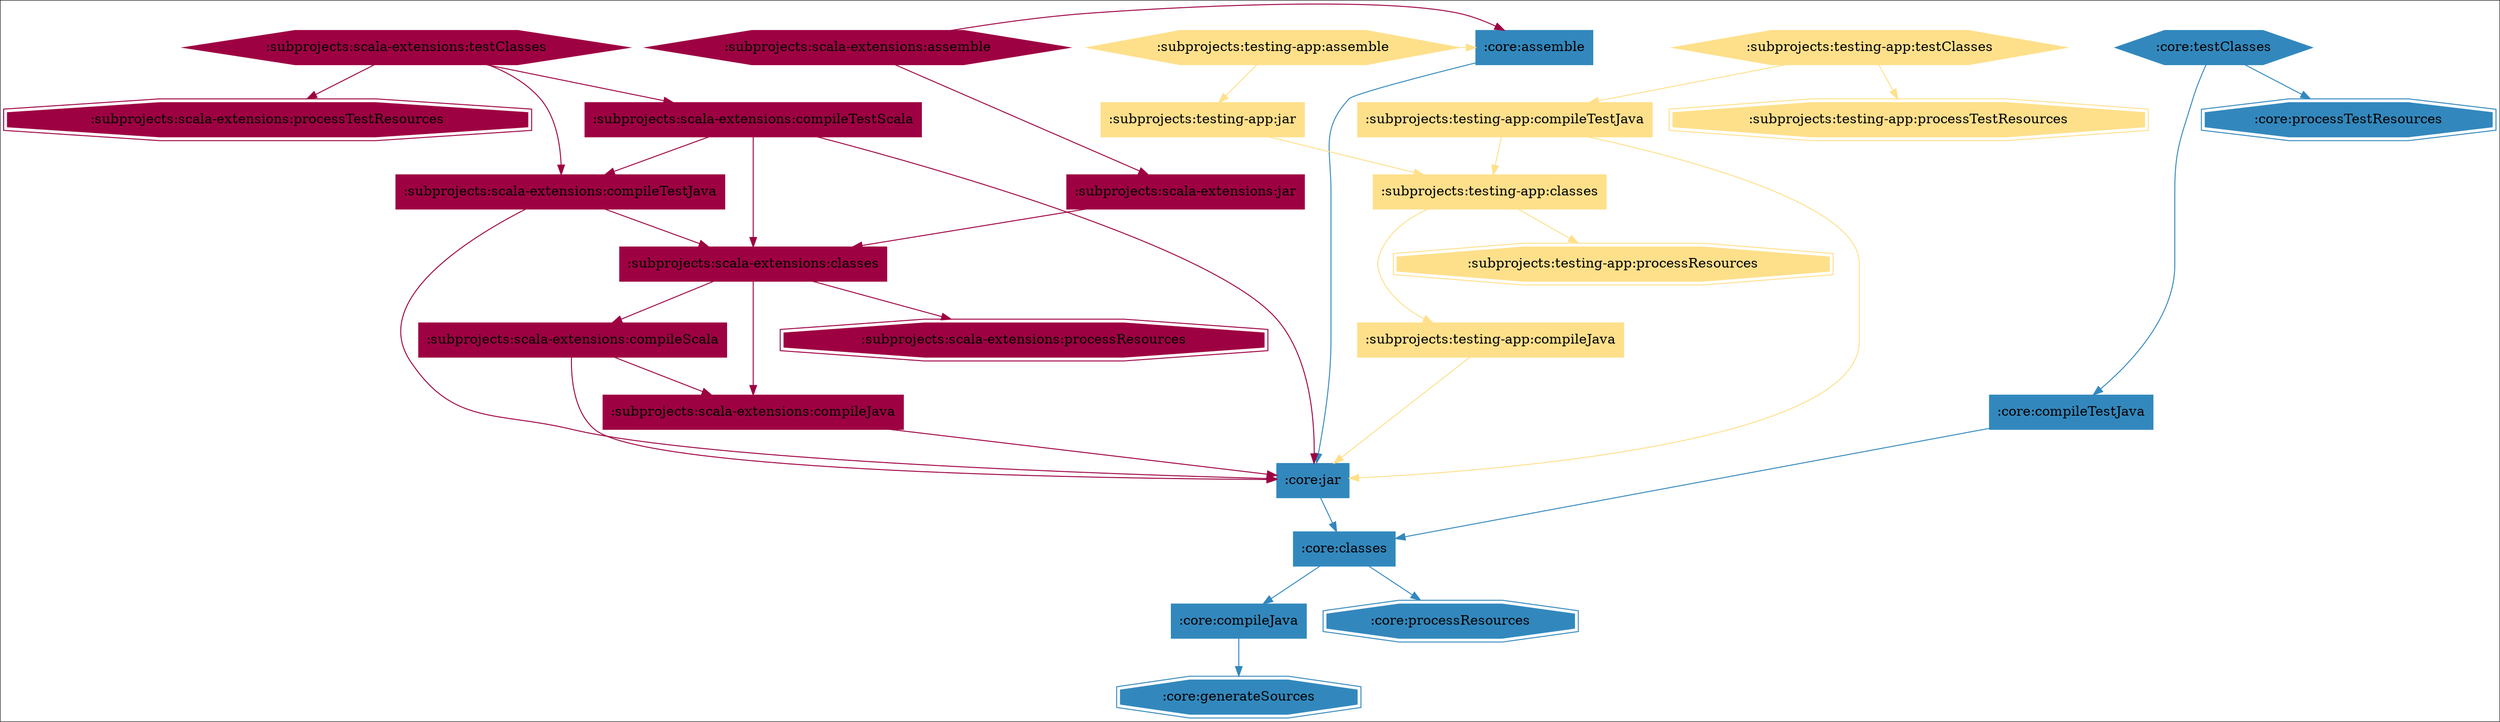 digraph compile { 
colorscheme=spectral11;
":core:assemble" -> ":core:jar" [colorscheme="spectral11",color=10];
":core:assemble" [shape="box",colorscheme="spectral11",style=filled,color=10];
":core:jar" -> ":core:classes" [colorscheme="spectral11",color=10];
":core:jar" [shape="box",colorscheme="spectral11",style=filled,color=10];
":core:classes" -> ":core:compileJava" [colorscheme="spectral11",color=10];
":core:classes" -> ":core:processResources" [colorscheme="spectral11",color=10];
":core:classes" [shape="box",colorscheme="spectral11",style=filled,color=10];
":core:compileJava" -> ":core:generateSources" [colorscheme="spectral11",color=10];
":core:compileJava" [shape="box",colorscheme="spectral11",style=filled,color=10];
":core:processResources" [shape="doubleoctagon",colorscheme="spectral11",style=filled,color=10];
":core:generateSources" [shape="doubleoctagon",colorscheme="spectral11",style=filled,color=10];
":subprojects:scala-extensions:assemble" -> ":core:assemble" [colorscheme="spectral11",color=1];
":subprojects:scala-extensions:assemble" -> ":subprojects:scala-extensions:jar" [colorscheme="spectral11",color=1];
":subprojects:scala-extensions:assemble" [shape="hexagon",colorscheme="spectral11",style=filled,color=1];
":core:assemble" [shape="box",colorscheme="spectral11",style=filled,color=10];
":subprojects:scala-extensions:jar" -> ":subprojects:scala-extensions:classes" [colorscheme="spectral11",color=1];
":subprojects:scala-extensions:jar" [shape="box",colorscheme="spectral11",style=filled,color=1];
":core:jar" [shape="box",colorscheme="spectral11",style=filled,color=10];
":subprojects:scala-extensions:classes" -> ":subprojects:scala-extensions:compileJava" [colorscheme="spectral11",color=1];
":subprojects:scala-extensions:classes" -> ":subprojects:scala-extensions:compileScala" [colorscheme="spectral11",color=1];
":subprojects:scala-extensions:classes" -> ":subprojects:scala-extensions:processResources" [colorscheme="spectral11",color=1];
":subprojects:scala-extensions:classes" [shape="box",colorscheme="spectral11",style=filled,color=1];
":core:classes" [shape="box",colorscheme="spectral11",style=filled,color=10];
":subprojects:scala-extensions:compileJava" -> ":core:jar" [colorscheme="spectral11",color=1];
":subprojects:scala-extensions:compileJava" [shape="box",colorscheme="spectral11",style=filled,color=1];
":subprojects:scala-extensions:compileScala" -> ":core:jar" [colorscheme="spectral11",color=1];
":subprojects:scala-extensions:compileScala" -> ":subprojects:scala-extensions:compileJava" [colorscheme="spectral11",color=1];
":subprojects:scala-extensions:compileScala" [shape="box",colorscheme="spectral11",style=filled,color=1];
":subprojects:scala-extensions:processResources" [shape="doubleoctagon",colorscheme="spectral11",style=filled,color=1];
":core:compileJava" [shape="box",colorscheme="spectral11",style=filled,color=10];
":core:processResources" [shape="doubleoctagon",colorscheme="spectral11",style=filled,color=10];
":core:jar" [shape="box",colorscheme="spectral11",style=filled,color=10];
":core:jar" [shape="box",colorscheme="spectral11",style=filled,color=10];
":subprojects:scala-extensions:compileJava" [shape="box",colorscheme="spectral11",style=filled,color=1];
":core:generateSources" [shape="doubleoctagon",colorscheme="spectral11",style=filled,color=10];
":core:classes" [shape="box",colorscheme="spectral11",style=filled,color=10];
":core:classes" [shape="box",colorscheme="spectral11",style=filled,color=10];
":core:jar" [shape="box",colorscheme="spectral11",style=filled,color=10];
":core:compileJava" [shape="box",colorscheme="spectral11",style=filled,color=10];
":core:processResources" [shape="doubleoctagon",colorscheme="spectral11",style=filled,color=10];
":core:compileJava" [shape="box",colorscheme="spectral11",style=filled,color=10];
":core:processResources" [shape="doubleoctagon",colorscheme="spectral11",style=filled,color=10];
":core:classes" [shape="box",colorscheme="spectral11",style=filled,color=10];
":core:generateSources" [shape="doubleoctagon",colorscheme="spectral11",style=filled,color=10];
":core:generateSources" [shape="doubleoctagon",colorscheme="spectral11",style=filled,color=10];
":core:compileJava" [shape="box",colorscheme="spectral11",style=filled,color=10];
":core:processResources" [shape="doubleoctagon",colorscheme="spectral11",style=filled,color=10];
":core:generateSources" [shape="doubleoctagon",colorscheme="spectral11",style=filled,color=10];
":subprojects:testing-app:assemble" -> ":core:assemble" [colorscheme="spectral11",color=5];
":subprojects:testing-app:assemble" -> ":subprojects:testing-app:jar" [colorscheme="spectral11",color=5];
":subprojects:testing-app:assemble" [shape="hexagon",colorscheme="spectral11",style=filled,color=5];
":core:assemble" [shape="box",colorscheme="spectral11",style=filled,color=10];
":subprojects:testing-app:jar" -> ":subprojects:testing-app:classes" [colorscheme="spectral11",color=5];
":subprojects:testing-app:jar" [shape="box",colorscheme="spectral11",style=filled,color=5];
":core:jar" [shape="box",colorscheme="spectral11",style=filled,color=10];
":subprojects:testing-app:classes" -> ":subprojects:testing-app:compileJava" [colorscheme="spectral11",color=5];
":subprojects:testing-app:classes" -> ":subprojects:testing-app:processResources" [colorscheme="spectral11",color=5];
":subprojects:testing-app:classes" [shape="box",colorscheme="spectral11",style=filled,color=5];
":core:classes" [shape="box",colorscheme="spectral11",style=filled,color=10];
":subprojects:testing-app:compileJava" -> ":core:jar" [colorscheme="spectral11",color=5];
":subprojects:testing-app:compileJava" [shape="box",colorscheme="spectral11",style=filled,color=5];
":subprojects:testing-app:processResources" [shape="doubleoctagon",colorscheme="spectral11",style=filled,color=5];
":core:compileJava" [shape="box",colorscheme="spectral11",style=filled,color=10];
":core:processResources" [shape="doubleoctagon",colorscheme="spectral11",style=filled,color=10];
":core:jar" [shape="box",colorscheme="spectral11",style=filled,color=10];
":core:generateSources" [shape="doubleoctagon",colorscheme="spectral11",style=filled,color=10];
":core:classes" [shape="box",colorscheme="spectral11",style=filled,color=10];
":core:compileJava" [shape="box",colorscheme="spectral11",style=filled,color=10];
":core:processResources" [shape="doubleoctagon",colorscheme="spectral11",style=filled,color=10];
":core:generateSources" [shape="doubleoctagon",colorscheme="spectral11",style=filled,color=10];
":core:testClasses" -> ":core:compileTestJava" [colorscheme="spectral11",color=10];
":core:testClasses" -> ":core:processTestResources" [colorscheme="spectral11",color=10];
":core:testClasses" [shape="hexagon",colorscheme="spectral11",style=filled,color=10];
":core:compileTestJava" -> ":core:classes" [colorscheme="spectral11",color=10];
":core:compileTestJava" [shape="box",colorscheme="spectral11",style=filled,color=10];
":core:processTestResources" [shape="doubleoctagon",colorscheme="spectral11",style=filled,color=10];
":core:classes" [shape="box",colorscheme="spectral11",style=filled,color=10];
":core:compileJava" [shape="box",colorscheme="spectral11",style=filled,color=10];
":core:processResources" [shape="doubleoctagon",colorscheme="spectral11",style=filled,color=10];
":core:generateSources" [shape="doubleoctagon",colorscheme="spectral11",style=filled,color=10];
":subprojects:scala-extensions:testClasses" -> ":subprojects:scala-extensions:compileTestJava" [colorscheme="spectral11",color=1];
":subprojects:scala-extensions:testClasses" -> ":subprojects:scala-extensions:compileTestScala" [colorscheme="spectral11",color=1];
":subprojects:scala-extensions:testClasses" -> ":subprojects:scala-extensions:processTestResources" [colorscheme="spectral11",color=1];
":subprojects:scala-extensions:testClasses" [shape="hexagon",colorscheme="spectral11",style=filled,color=1];
":subprojects:scala-extensions:compileTestJava" -> ":core:jar" [colorscheme="spectral11",color=1];
":subprojects:scala-extensions:compileTestJava" -> ":subprojects:scala-extensions:classes" [colorscheme="spectral11",color=1];
":subprojects:scala-extensions:compileTestJava" [shape="box",colorscheme="spectral11",style=filled,color=1];
":subprojects:scala-extensions:compileTestScala" -> ":core:jar" [colorscheme="spectral11",color=1];
":subprojects:scala-extensions:compileTestScala" -> ":subprojects:scala-extensions:classes" [colorscheme="spectral11",color=1];
":subprojects:scala-extensions:compileTestScala" -> ":subprojects:scala-extensions:compileTestJava" [colorscheme="spectral11",color=1];
":subprojects:scala-extensions:compileTestScala" [shape="box",colorscheme="spectral11",style=filled,color=1];
":subprojects:scala-extensions:processTestResources" [shape="doubleoctagon",colorscheme="spectral11",style=filled,color=1];
":core:jar" [shape="box",colorscheme="spectral11",style=filled,color=10];
":subprojects:scala-extensions:classes" [shape="box",colorscheme="spectral11",style=filled,color=1];
":core:jar" [shape="box",colorscheme="spectral11",style=filled,color=10];
":subprojects:scala-extensions:classes" [shape="box",colorscheme="spectral11",style=filled,color=1];
":subprojects:scala-extensions:compileTestJava" [shape="box",colorscheme="spectral11",style=filled,color=1];
":core:classes" [shape="box",colorscheme="spectral11",style=filled,color=10];
":subprojects:scala-extensions:compileJava" [shape="box",colorscheme="spectral11",style=filled,color=1];
":subprojects:scala-extensions:compileScala" [shape="box",colorscheme="spectral11",style=filled,color=1];
":subprojects:scala-extensions:processResources" [shape="doubleoctagon",colorscheme="spectral11",style=filled,color=1];
":core:classes" [shape="box",colorscheme="spectral11",style=filled,color=10];
":subprojects:scala-extensions:compileJava" [shape="box",colorscheme="spectral11",style=filled,color=1];
":subprojects:scala-extensions:compileScala" [shape="box",colorscheme="spectral11",style=filled,color=1];
":subprojects:scala-extensions:processResources" [shape="doubleoctagon",colorscheme="spectral11",style=filled,color=1];
":core:jar" [shape="box",colorscheme="spectral11",style=filled,color=10];
":subprojects:scala-extensions:classes" [shape="box",colorscheme="spectral11",style=filled,color=1];
":core:compileJava" [shape="box",colorscheme="spectral11",style=filled,color=10];
":core:processResources" [shape="doubleoctagon",colorscheme="spectral11",style=filled,color=10];
":core:jar" [shape="box",colorscheme="spectral11",style=filled,color=10];
":core:jar" [shape="box",colorscheme="spectral11",style=filled,color=10];
":subprojects:scala-extensions:compileJava" [shape="box",colorscheme="spectral11",style=filled,color=1];
":core:compileJava" [shape="box",colorscheme="spectral11",style=filled,color=10];
":core:processResources" [shape="doubleoctagon",colorscheme="spectral11",style=filled,color=10];
":core:jar" [shape="box",colorscheme="spectral11",style=filled,color=10];
":core:jar" [shape="box",colorscheme="spectral11",style=filled,color=10];
":subprojects:scala-extensions:compileJava" [shape="box",colorscheme="spectral11",style=filled,color=1];
":core:classes" [shape="box",colorscheme="spectral11",style=filled,color=10];
":subprojects:scala-extensions:compileJava" [shape="box",colorscheme="spectral11",style=filled,color=1];
":subprojects:scala-extensions:compileScala" [shape="box",colorscheme="spectral11",style=filled,color=1];
":subprojects:scala-extensions:processResources" [shape="doubleoctagon",colorscheme="spectral11",style=filled,color=1];
":core:generateSources" [shape="doubleoctagon",colorscheme="spectral11",style=filled,color=10];
":core:classes" [shape="box",colorscheme="spectral11",style=filled,color=10];
":core:classes" [shape="box",colorscheme="spectral11",style=filled,color=10];
":core:jar" [shape="box",colorscheme="spectral11",style=filled,color=10];
":core:generateSources" [shape="doubleoctagon",colorscheme="spectral11",style=filled,color=10];
":core:classes" [shape="box",colorscheme="spectral11",style=filled,color=10];
":core:classes" [shape="box",colorscheme="spectral11",style=filled,color=10];
":core:jar" [shape="box",colorscheme="spectral11",style=filled,color=10];
":core:compileJava" [shape="box",colorscheme="spectral11",style=filled,color=10];
":core:processResources" [shape="doubleoctagon",colorscheme="spectral11",style=filled,color=10];
":core:jar" [shape="box",colorscheme="spectral11",style=filled,color=10];
":core:jar" [shape="box",colorscheme="spectral11",style=filled,color=10];
":subprojects:scala-extensions:compileJava" [shape="box",colorscheme="spectral11",style=filled,color=1];
":core:compileJava" [shape="box",colorscheme="spectral11",style=filled,color=10];
":core:processResources" [shape="doubleoctagon",colorscheme="spectral11",style=filled,color=10];
":core:compileJava" [shape="box",colorscheme="spectral11",style=filled,color=10];
":core:processResources" [shape="doubleoctagon",colorscheme="spectral11",style=filled,color=10];
":core:classes" [shape="box",colorscheme="spectral11",style=filled,color=10];
":core:compileJava" [shape="box",colorscheme="spectral11",style=filled,color=10];
":core:processResources" [shape="doubleoctagon",colorscheme="spectral11",style=filled,color=10];
":core:compileJava" [shape="box",colorscheme="spectral11",style=filled,color=10];
":core:processResources" [shape="doubleoctagon",colorscheme="spectral11",style=filled,color=10];
":core:classes" [shape="box",colorscheme="spectral11",style=filled,color=10];
":core:generateSources" [shape="doubleoctagon",colorscheme="spectral11",style=filled,color=10];
":core:classes" [shape="box",colorscheme="spectral11",style=filled,color=10];
":core:classes" [shape="box",colorscheme="spectral11",style=filled,color=10];
":core:jar" [shape="box",colorscheme="spectral11",style=filled,color=10];
":core:generateSources" [shape="doubleoctagon",colorscheme="spectral11",style=filled,color=10];
":core:generateSources" [shape="doubleoctagon",colorscheme="spectral11",style=filled,color=10];
":core:compileJava" [shape="box",colorscheme="spectral11",style=filled,color=10];
":core:processResources" [shape="doubleoctagon",colorscheme="spectral11",style=filled,color=10];
":core:generateSources" [shape="doubleoctagon",colorscheme="spectral11",style=filled,color=10];
":core:generateSources" [shape="doubleoctagon",colorscheme="spectral11",style=filled,color=10];
":core:compileJava" [shape="box",colorscheme="spectral11",style=filled,color=10];
":core:processResources" [shape="doubleoctagon",colorscheme="spectral11",style=filled,color=10];
":core:compileJava" [shape="box",colorscheme="spectral11",style=filled,color=10];
":core:processResources" [shape="doubleoctagon",colorscheme="spectral11",style=filled,color=10];
":core:compileJava" [shape="box",colorscheme="spectral11",style=filled,color=10];
":core:processResources" [shape="doubleoctagon",colorscheme="spectral11",style=filled,color=10];
":core:classes" [shape="box",colorscheme="spectral11",style=filled,color=10];
":core:generateSources" [shape="doubleoctagon",colorscheme="spectral11",style=filled,color=10];
":core:generateSources" [shape="doubleoctagon",colorscheme="spectral11",style=filled,color=10];
":core:generateSources" [shape="doubleoctagon",colorscheme="spectral11",style=filled,color=10];
":core:generateSources" [shape="doubleoctagon",colorscheme="spectral11",style=filled,color=10];
":core:compileJava" [shape="box",colorscheme="spectral11",style=filled,color=10];
":core:processResources" [shape="doubleoctagon",colorscheme="spectral11",style=filled,color=10];
":core:generateSources" [shape="doubleoctagon",colorscheme="spectral11",style=filled,color=10];
":subprojects:testing-app:testClasses" -> ":subprojects:testing-app:compileTestJava" [colorscheme="spectral11",color=5];
":subprojects:testing-app:testClasses" -> ":subprojects:testing-app:processTestResources" [colorscheme="spectral11",color=5];
":subprojects:testing-app:testClasses" [shape="hexagon",colorscheme="spectral11",style=filled,color=5];
":subprojects:testing-app:compileTestJava" -> ":core:jar" [colorscheme="spectral11",color=5];
":subprojects:testing-app:compileTestJava" -> ":subprojects:testing-app:classes" [colorscheme="spectral11",color=5];
":subprojects:testing-app:compileTestJava" [shape="box",colorscheme="spectral11",style=filled,color=5];
":subprojects:testing-app:processTestResources" [shape="doubleoctagon",colorscheme="spectral11",style=filled,color=5];
":core:jar" [shape="box",colorscheme="spectral11",style=filled,color=10];
":subprojects:testing-app:classes" [shape="box",colorscheme="spectral11",style=filled,color=5];
":core:classes" [shape="box",colorscheme="spectral11",style=filled,color=10];
":subprojects:testing-app:compileJava" [shape="box",colorscheme="spectral11",style=filled,color=5];
":subprojects:testing-app:processResources" [shape="doubleoctagon",colorscheme="spectral11",style=filled,color=5];
":core:compileJava" [shape="box",colorscheme="spectral11",style=filled,color=10];
":core:processResources" [shape="doubleoctagon",colorscheme="spectral11",style=filled,color=10];
":core:jar" [shape="box",colorscheme="spectral11",style=filled,color=10];
":core:generateSources" [shape="doubleoctagon",colorscheme="spectral11",style=filled,color=10];
":core:classes" [shape="box",colorscheme="spectral11",style=filled,color=10];
":core:compileJava" [shape="box",colorscheme="spectral11",style=filled,color=10];
":core:processResources" [shape="doubleoctagon",colorscheme="spectral11",style=filled,color=10];
":core:generateSources" [shape="doubleoctagon",colorscheme="spectral11",style=filled,color=10];
{ rank=same; ":core:assemble" ":subprojects:scala-extensions:assemble" ":subprojects:testing-app:assemble" ":core:testClasses" ":subprojects:scala-extensions:testClasses" ":subprojects:testing-app:testClasses" }
}

